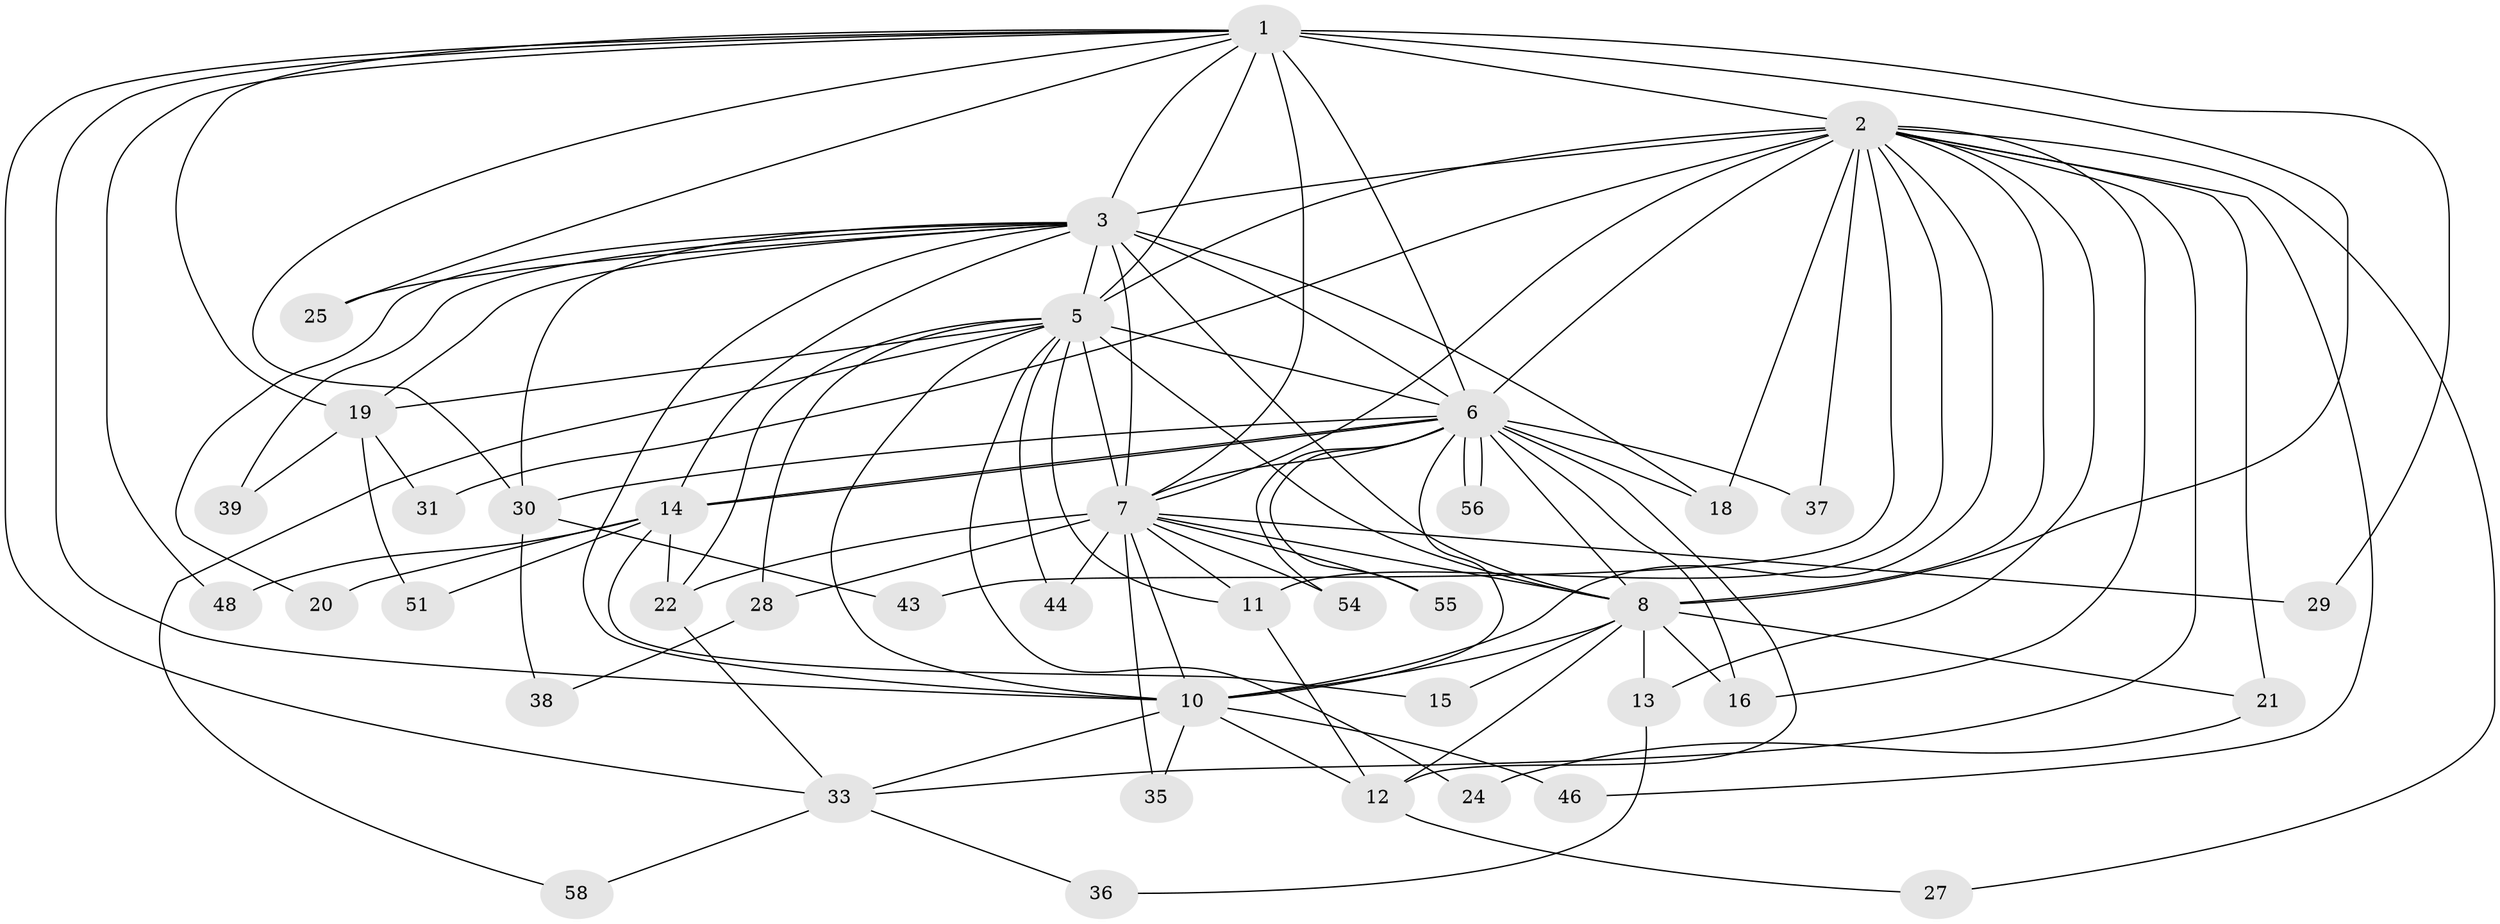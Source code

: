 // Generated by graph-tools (version 1.1) at 2025/51/02/27/25 19:51:42]
// undirected, 41 vertices, 105 edges
graph export_dot {
graph [start="1"]
  node [color=gray90,style=filled];
  1 [super="+4"];
  2 [super="+42"];
  3 [super="+53"];
  5 [super="+40"];
  6 [super="+34"];
  7 [super="+9"];
  8 [super="+23"];
  10 [super="+17"];
  11 [super="+26"];
  12 [super="+57"];
  13;
  14 [super="+41"];
  15;
  16 [super="+45"];
  18 [super="+49"];
  19 [super="+32"];
  20;
  21;
  22 [super="+50"];
  24;
  25;
  27;
  28;
  29;
  30 [super="+47"];
  31;
  33 [super="+52"];
  35;
  36;
  37;
  38;
  39;
  43;
  44;
  46;
  48;
  51;
  54;
  55;
  56;
  58;
  1 -- 2 [weight=2];
  1 -- 3 [weight=2];
  1 -- 5 [weight=2];
  1 -- 6 [weight=2];
  1 -- 7 [weight=4];
  1 -- 8 [weight=2];
  1 -- 10 [weight=2];
  1 -- 25;
  1 -- 29;
  1 -- 33;
  1 -- 48;
  1 -- 30;
  1 -- 19;
  2 -- 3;
  2 -- 5;
  2 -- 6 [weight=2];
  2 -- 7 [weight=2];
  2 -- 8;
  2 -- 10;
  2 -- 11 [weight=2];
  2 -- 13;
  2 -- 18;
  2 -- 21;
  2 -- 27;
  2 -- 31;
  2 -- 37;
  2 -- 43;
  2 -- 46;
  2 -- 33;
  2 -- 16;
  3 -- 5;
  3 -- 6;
  3 -- 7 [weight=2];
  3 -- 8;
  3 -- 10;
  3 -- 18;
  3 -- 19;
  3 -- 20;
  3 -- 25;
  3 -- 30;
  3 -- 39;
  3 -- 14;
  5 -- 6 [weight=2];
  5 -- 7 [weight=2];
  5 -- 8;
  5 -- 10;
  5 -- 19;
  5 -- 22;
  5 -- 24;
  5 -- 28;
  5 -- 58;
  5 -- 11;
  5 -- 44;
  6 -- 7 [weight=2];
  6 -- 8;
  6 -- 10 [weight=2];
  6 -- 12;
  6 -- 14;
  6 -- 14;
  6 -- 16;
  6 -- 37;
  6 -- 54;
  6 -- 55;
  6 -- 56;
  6 -- 56;
  6 -- 30;
  6 -- 18;
  7 -- 8 [weight=2];
  7 -- 10 [weight=2];
  7 -- 28;
  7 -- 29;
  7 -- 54;
  7 -- 35;
  7 -- 11;
  7 -- 44;
  7 -- 22;
  7 -- 55;
  8 -- 10;
  8 -- 13;
  8 -- 15;
  8 -- 16;
  8 -- 21;
  8 -- 12;
  10 -- 12;
  10 -- 35;
  10 -- 46;
  10 -- 33;
  11 -- 12;
  12 -- 27;
  13 -- 36;
  14 -- 15;
  14 -- 20;
  14 -- 48;
  14 -- 51;
  14 -- 22;
  19 -- 31;
  19 -- 51;
  19 -- 39;
  21 -- 24;
  22 -- 33;
  28 -- 38;
  30 -- 38;
  30 -- 43;
  33 -- 36;
  33 -- 58;
}
